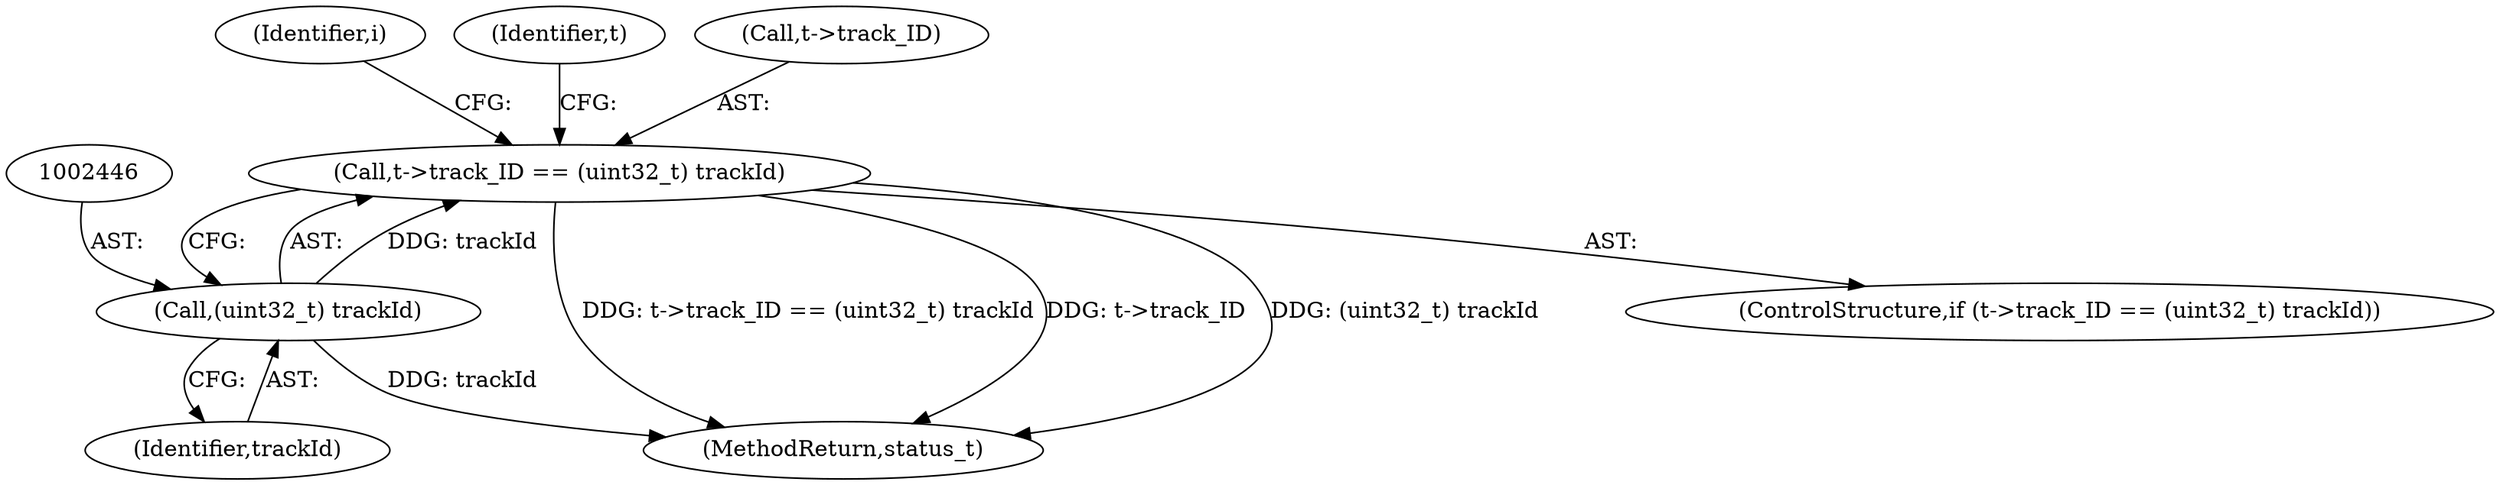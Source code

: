 digraph "0_Android_8a3a2f6ea7defe1a81bb32b3c9f3537f84749b9d@pointer" {
"1002441" [label="(Call,t->track_ID == (uint32_t) trackId)"];
"1002445" [label="(Call,(uint32_t) trackId)"];
"1003923" [label="(MethodReturn,status_t)"];
"1002440" [label="(ControlStructure,if (t->track_ID == (uint32_t) trackId))"];
"1002441" [label="(Call,t->track_ID == (uint32_t) trackId)"];
"1002432" [label="(Identifier,i)"];
"1002447" [label="(Identifier,trackId)"];
"1002452" [label="(Identifier,t)"];
"1002445" [label="(Call,(uint32_t) trackId)"];
"1002442" [label="(Call,t->track_ID)"];
"1002441" -> "1002440"  [label="AST: "];
"1002441" -> "1002445"  [label="CFG: "];
"1002442" -> "1002441"  [label="AST: "];
"1002445" -> "1002441"  [label="AST: "];
"1002452" -> "1002441"  [label="CFG: "];
"1002432" -> "1002441"  [label="CFG: "];
"1002441" -> "1003923"  [label="DDG: t->track_ID == (uint32_t) trackId"];
"1002441" -> "1003923"  [label="DDG: t->track_ID"];
"1002441" -> "1003923"  [label="DDG: (uint32_t) trackId"];
"1002445" -> "1002441"  [label="DDG: trackId"];
"1002445" -> "1002447"  [label="CFG: "];
"1002446" -> "1002445"  [label="AST: "];
"1002447" -> "1002445"  [label="AST: "];
"1002445" -> "1003923"  [label="DDG: trackId"];
}
